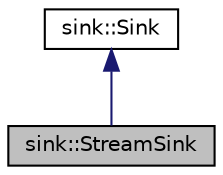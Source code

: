 digraph "sink::StreamSink"
{
 // LATEX_PDF_SIZE
  bgcolor="transparent";
  edge [fontname="Helvetica",fontsize="10",labelfontname="Helvetica",labelfontsize="10"];
  node [fontname="Helvetica",fontsize="10",shape=record];
  Node1 [label="sink::StreamSink",height=0.2,width=0.4,color="black", fillcolor="grey75", style="filled", fontcolor="black",tooltip="Sink interface realization to save bulk of commands to specified stream"];
  Node2 -> Node1 [dir="back",color="midnightblue",fontsize="10",style="solid",fontname="Helvetica"];
  Node2 [label="sink::Sink",height=0.2,width=0.4,color="black",URL="$classsink_1_1Sink.html",tooltip="Sink interface for saving bulk of commands."];
}
